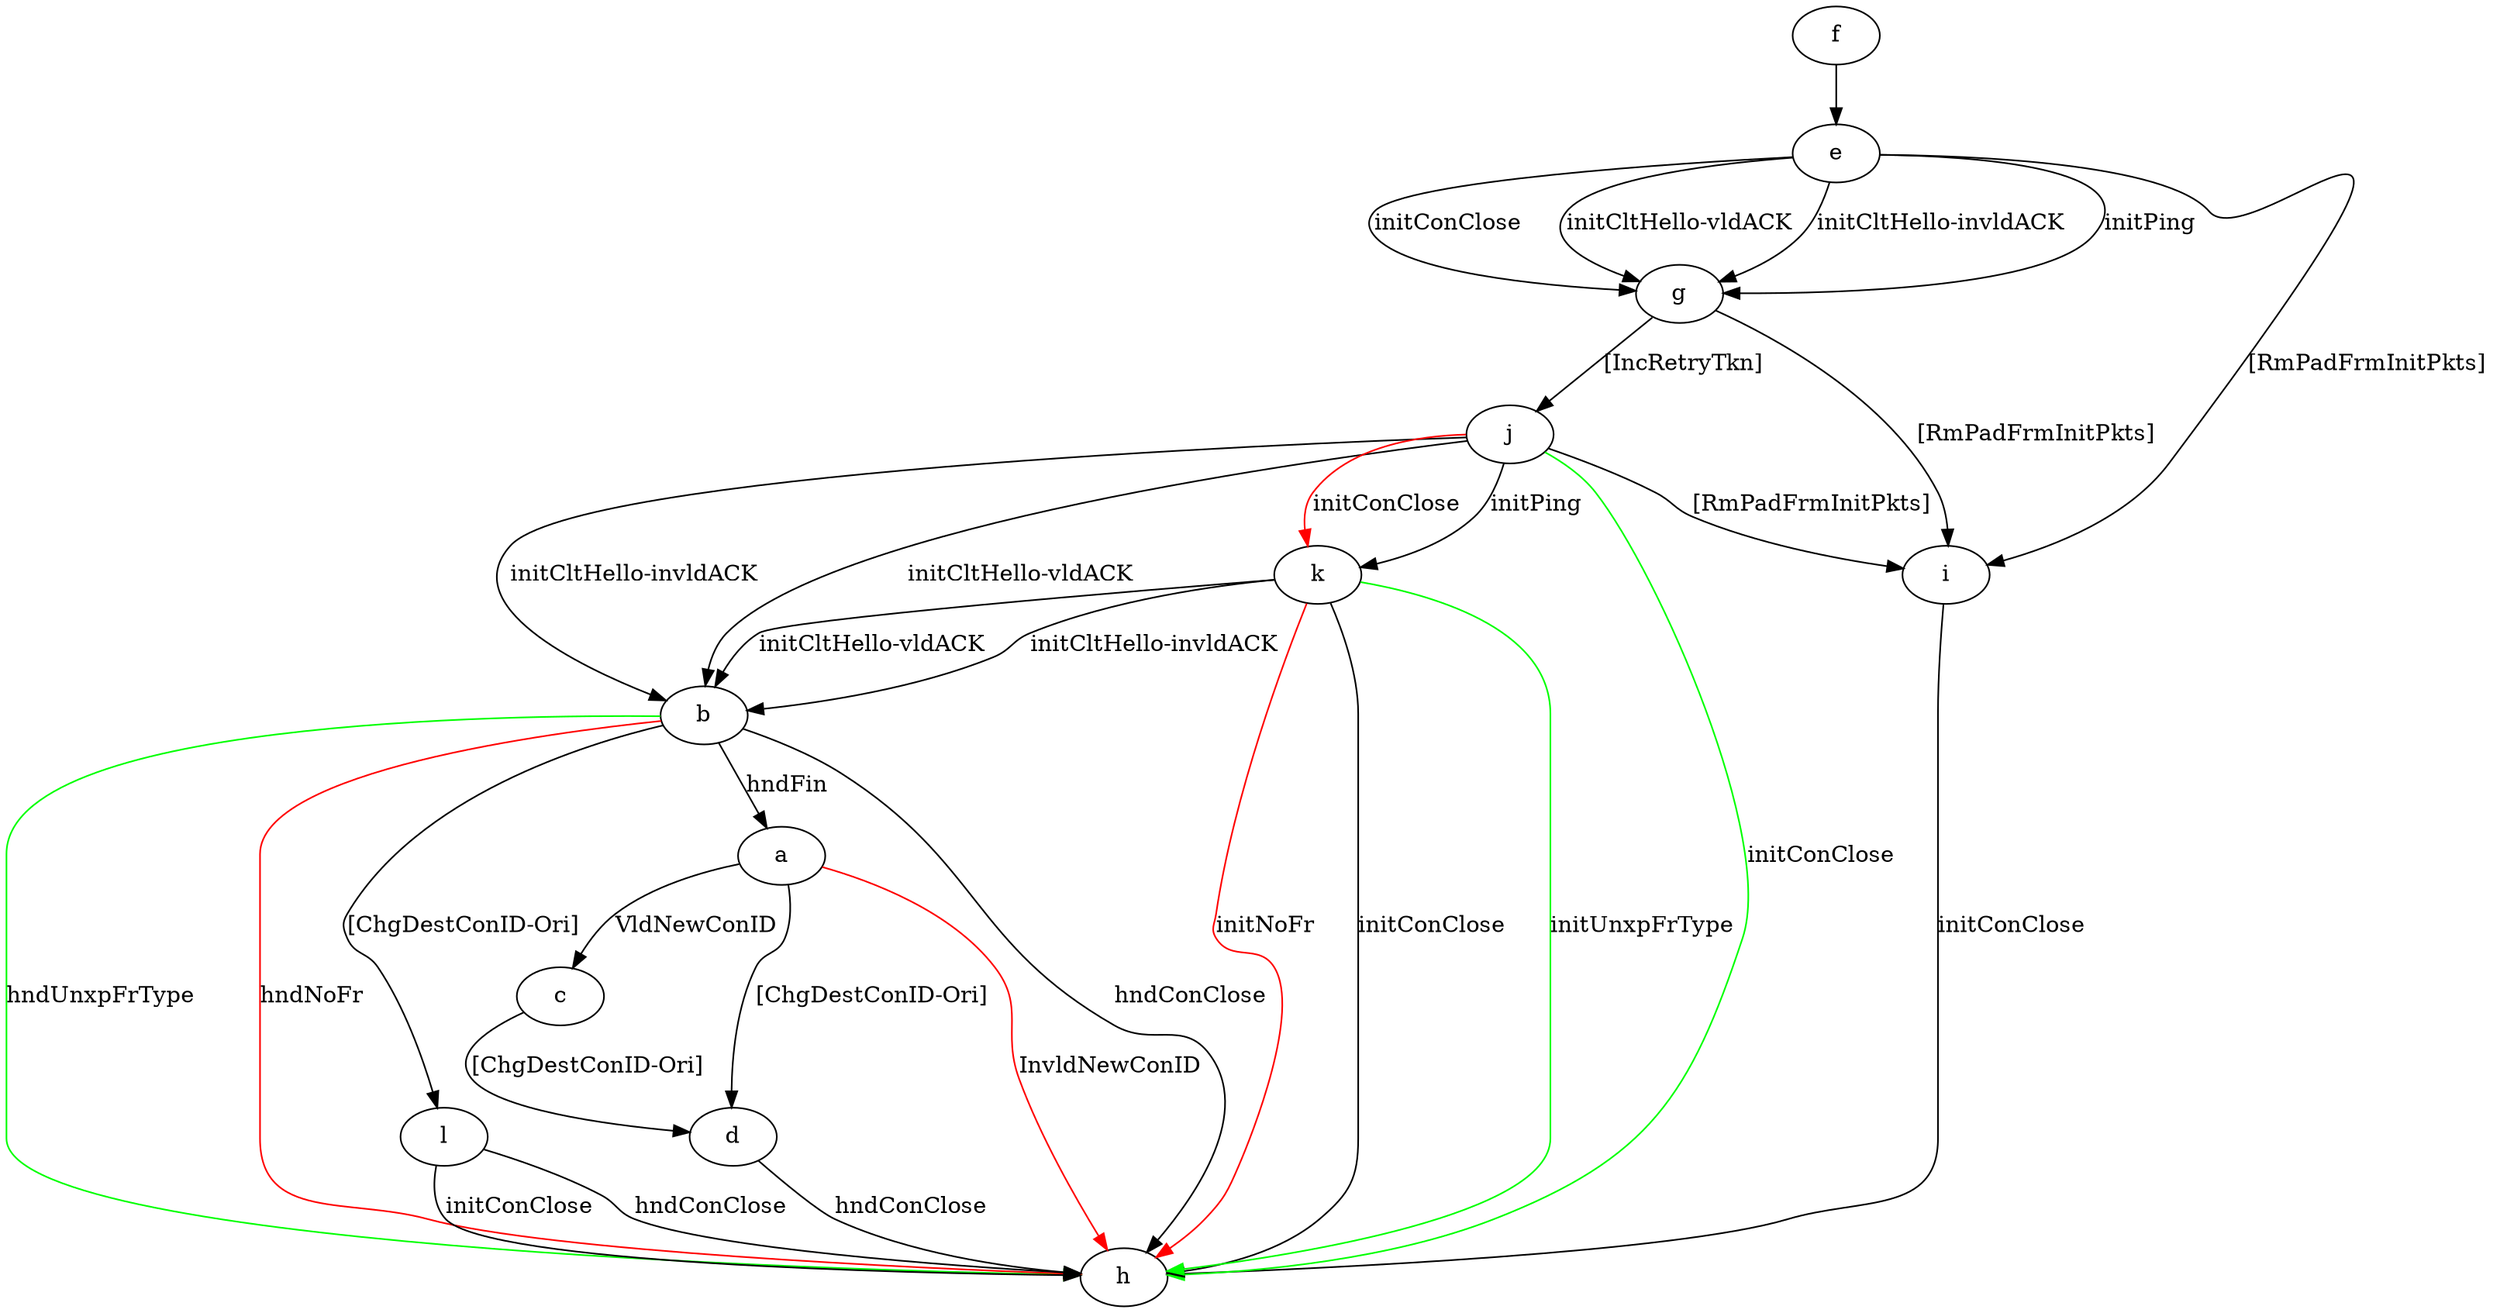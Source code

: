 digraph "" {
	a -> c	[key=0,
		label="VldNewConID "];
	a -> d	[key=0,
		label="[ChgDestConID-Ori] "];
	a -> h	[key=0,
		color=red,
		label="InvldNewConID "];
	b -> a	[key=0,
		label="hndFin "];
	b -> h	[key=0,
		label="hndConClose "];
	b -> h	[key=1,
		color=green,
		label="hndUnxpFrType "];
	b -> h	[key=2,
		color=red,
		label="hndNoFr "];
	b -> l	[key=0,
		label="[ChgDestConID-Ori] "];
	c -> d	[key=0,
		label="[ChgDestConID-Ori] "];
	d -> h	[key=0,
		label="hndConClose "];
	e -> g	[key=0,
		label="initPing "];
	e -> g	[key=1,
		label="initConClose "];
	e -> g	[key=2,
		label="initCltHello-vldACK "];
	e -> g	[key=3,
		label="initCltHello-invldACK "];
	e -> i	[key=0,
		label="[RmPadFrmInitPkts] "];
	f -> e	[key=0];
	g -> i	[key=0,
		label="[RmPadFrmInitPkts] "];
	g -> j	[key=0,
		label="[IncRetryTkn] "];
	i -> h	[key=0,
		label="initConClose "];
	j -> b	[key=0,
		label="initCltHello-vldACK "];
	j -> b	[key=1,
		label="initCltHello-invldACK "];
	j -> h	[key=0,
		color=green,
		label="initConClose "];
	j -> i	[key=0,
		label="[RmPadFrmInitPkts] "];
	j -> k	[key=0,
		label="initPing "];
	j -> k	[key=1,
		color=red,
		label="initConClose "];
	k -> b	[key=0,
		label="initCltHello-vldACK "];
	k -> b	[key=1,
		label="initCltHello-invldACK "];
	k -> h	[key=0,
		label="initConClose "];
	k -> h	[key=1,
		color=green,
		label="initUnxpFrType "];
	k -> h	[key=2,
		color=red,
		label="initNoFr "];
	l -> h	[key=0,
		label="initConClose "];
	l -> h	[key=1,
		label="hndConClose "];
}
